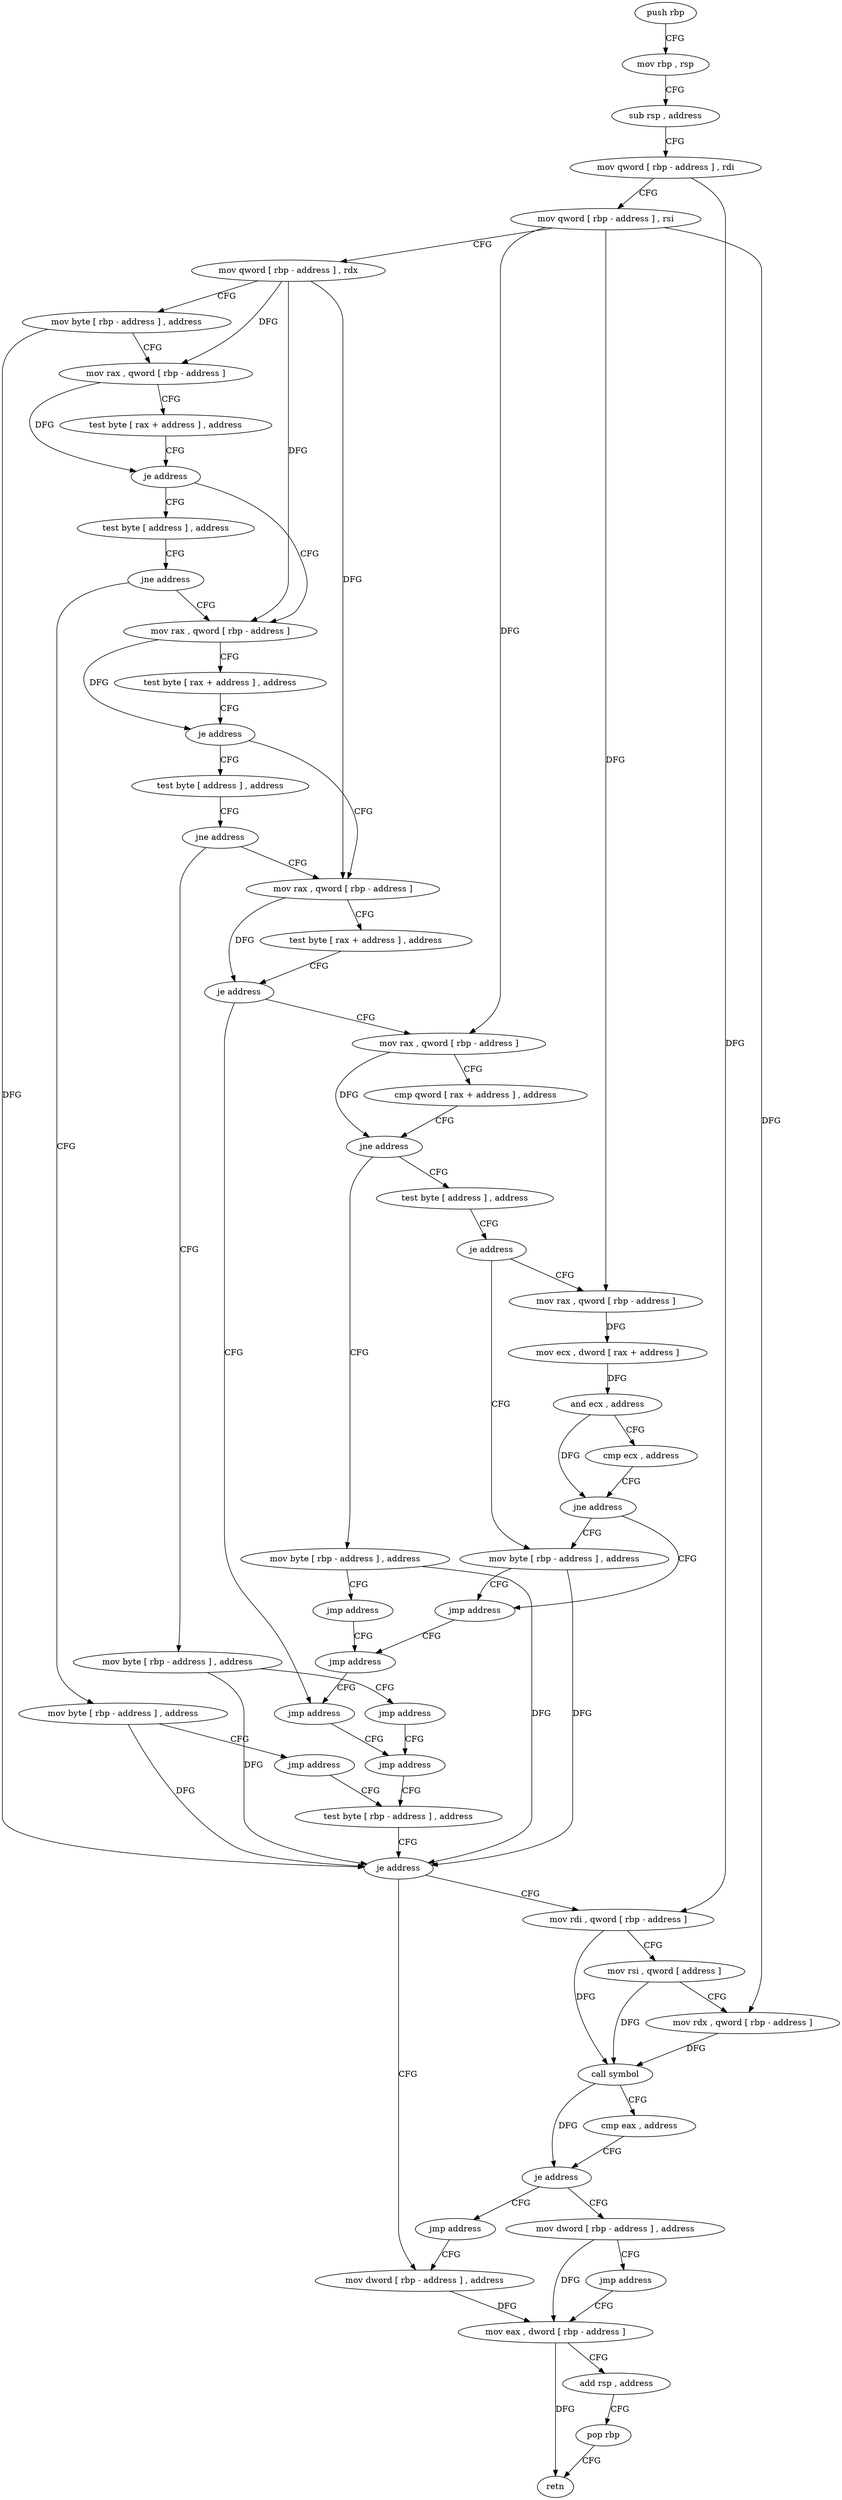 digraph "func" {
"4248896" [label = "push rbp" ]
"4248897" [label = "mov rbp , rsp" ]
"4248900" [label = "sub rsp , address" ]
"4248904" [label = "mov qword [ rbp - address ] , rdi" ]
"4248908" [label = "mov qword [ rbp - address ] , rsi" ]
"4248912" [label = "mov qword [ rbp - address ] , rdx" ]
"4248916" [label = "mov byte [ rbp - address ] , address" ]
"4248920" [label = "mov rax , qword [ rbp - address ]" ]
"4248924" [label = "test byte [ rax + address ] , address" ]
"4248928" [label = "je address" ]
"4248957" [label = "mov rax , qword [ rbp - address ]" ]
"4248934" [label = "test byte [ address ] , address" ]
"4248961" [label = "test byte [ rax + address ] , address" ]
"4248965" [label = "je address" ]
"4248994" [label = "mov rax , qword [ rbp - address ]" ]
"4248971" [label = "test byte [ address ] , address" ]
"4248942" [label = "jne address" ]
"4248948" [label = "mov byte [ rbp - address ] , address" ]
"4248998" [label = "test byte [ rax + address ] , address" ]
"4249002" [label = "je address" ]
"4249085" [label = "jmp address" ]
"4249008" [label = "mov rax , qword [ rbp - address ]" ]
"4248979" [label = "jne address" ]
"4248985" [label = "mov byte [ rbp - address ] , address" ]
"4248952" [label = "jmp address" ]
"4249095" [label = "test byte [ rbp - address ] , address" ]
"4249090" [label = "jmp address" ]
"4249012" [label = "cmp qword [ rax + address ] , address" ]
"4249017" [label = "jne address" ]
"4249032" [label = "test byte [ address ] , address" ]
"4249023" [label = "mov byte [ rbp - address ] , address" ]
"4248989" [label = "jmp address" ]
"4249099" [label = "je address" ]
"4249152" [label = "mov dword [ rbp - address ] , address" ]
"4249105" [label = "mov rdi , qword [ rbp - address ]" ]
"4249040" [label = "je address" ]
"4249071" [label = "mov byte [ rbp - address ] , address" ]
"4249046" [label = "mov rax , qword [ rbp - address ]" ]
"4249027" [label = "jmp address" ]
"4249080" [label = "jmp address" ]
"4249159" [label = "mov eax , dword [ rbp - address ]" ]
"4249109" [label = "mov rsi , qword [ address ]" ]
"4249117" [label = "mov rdx , qword [ rbp - address ]" ]
"4249121" [label = "call symbol" ]
"4249126" [label = "cmp eax , address" ]
"4249129" [label = "je address" ]
"4249147" [label = "jmp address" ]
"4249135" [label = "mov dword [ rbp - address ] , address" ]
"4249075" [label = "jmp address" ]
"4249050" [label = "mov ecx , dword [ rax + address ]" ]
"4249053" [label = "and ecx , address" ]
"4249059" [label = "cmp ecx , address" ]
"4249065" [label = "jne address" ]
"4249142" [label = "jmp address" ]
"4249162" [label = "add rsp , address" ]
"4249166" [label = "pop rbp" ]
"4249167" [label = "retn" ]
"4248896" -> "4248897" [ label = "CFG" ]
"4248897" -> "4248900" [ label = "CFG" ]
"4248900" -> "4248904" [ label = "CFG" ]
"4248904" -> "4248908" [ label = "CFG" ]
"4248904" -> "4249105" [ label = "DFG" ]
"4248908" -> "4248912" [ label = "CFG" ]
"4248908" -> "4249008" [ label = "DFG" ]
"4248908" -> "4249117" [ label = "DFG" ]
"4248908" -> "4249046" [ label = "DFG" ]
"4248912" -> "4248916" [ label = "CFG" ]
"4248912" -> "4248920" [ label = "DFG" ]
"4248912" -> "4248957" [ label = "DFG" ]
"4248912" -> "4248994" [ label = "DFG" ]
"4248916" -> "4248920" [ label = "CFG" ]
"4248916" -> "4249099" [ label = "DFG" ]
"4248920" -> "4248924" [ label = "CFG" ]
"4248920" -> "4248928" [ label = "DFG" ]
"4248924" -> "4248928" [ label = "CFG" ]
"4248928" -> "4248957" [ label = "CFG" ]
"4248928" -> "4248934" [ label = "CFG" ]
"4248957" -> "4248961" [ label = "CFG" ]
"4248957" -> "4248965" [ label = "DFG" ]
"4248934" -> "4248942" [ label = "CFG" ]
"4248961" -> "4248965" [ label = "CFG" ]
"4248965" -> "4248994" [ label = "CFG" ]
"4248965" -> "4248971" [ label = "CFG" ]
"4248994" -> "4248998" [ label = "CFG" ]
"4248994" -> "4249002" [ label = "DFG" ]
"4248971" -> "4248979" [ label = "CFG" ]
"4248942" -> "4248957" [ label = "CFG" ]
"4248942" -> "4248948" [ label = "CFG" ]
"4248948" -> "4248952" [ label = "CFG" ]
"4248948" -> "4249099" [ label = "DFG" ]
"4248998" -> "4249002" [ label = "CFG" ]
"4249002" -> "4249085" [ label = "CFG" ]
"4249002" -> "4249008" [ label = "CFG" ]
"4249085" -> "4249090" [ label = "CFG" ]
"4249008" -> "4249012" [ label = "CFG" ]
"4249008" -> "4249017" [ label = "DFG" ]
"4248979" -> "4248994" [ label = "CFG" ]
"4248979" -> "4248985" [ label = "CFG" ]
"4248985" -> "4248989" [ label = "CFG" ]
"4248985" -> "4249099" [ label = "DFG" ]
"4248952" -> "4249095" [ label = "CFG" ]
"4249095" -> "4249099" [ label = "CFG" ]
"4249090" -> "4249095" [ label = "CFG" ]
"4249012" -> "4249017" [ label = "CFG" ]
"4249017" -> "4249032" [ label = "CFG" ]
"4249017" -> "4249023" [ label = "CFG" ]
"4249032" -> "4249040" [ label = "CFG" ]
"4249023" -> "4249027" [ label = "CFG" ]
"4249023" -> "4249099" [ label = "DFG" ]
"4248989" -> "4249090" [ label = "CFG" ]
"4249099" -> "4249152" [ label = "CFG" ]
"4249099" -> "4249105" [ label = "CFG" ]
"4249152" -> "4249159" [ label = "DFG" ]
"4249105" -> "4249109" [ label = "CFG" ]
"4249105" -> "4249121" [ label = "DFG" ]
"4249040" -> "4249071" [ label = "CFG" ]
"4249040" -> "4249046" [ label = "CFG" ]
"4249071" -> "4249075" [ label = "CFG" ]
"4249071" -> "4249099" [ label = "DFG" ]
"4249046" -> "4249050" [ label = "DFG" ]
"4249027" -> "4249080" [ label = "CFG" ]
"4249080" -> "4249085" [ label = "CFG" ]
"4249159" -> "4249162" [ label = "CFG" ]
"4249159" -> "4249167" [ label = "DFG" ]
"4249109" -> "4249117" [ label = "CFG" ]
"4249109" -> "4249121" [ label = "DFG" ]
"4249117" -> "4249121" [ label = "DFG" ]
"4249121" -> "4249126" [ label = "CFG" ]
"4249121" -> "4249129" [ label = "DFG" ]
"4249126" -> "4249129" [ label = "CFG" ]
"4249129" -> "4249147" [ label = "CFG" ]
"4249129" -> "4249135" [ label = "CFG" ]
"4249147" -> "4249152" [ label = "CFG" ]
"4249135" -> "4249142" [ label = "CFG" ]
"4249135" -> "4249159" [ label = "DFG" ]
"4249075" -> "4249080" [ label = "CFG" ]
"4249050" -> "4249053" [ label = "DFG" ]
"4249053" -> "4249059" [ label = "CFG" ]
"4249053" -> "4249065" [ label = "DFG" ]
"4249059" -> "4249065" [ label = "CFG" ]
"4249065" -> "4249075" [ label = "CFG" ]
"4249065" -> "4249071" [ label = "CFG" ]
"4249142" -> "4249159" [ label = "CFG" ]
"4249162" -> "4249166" [ label = "CFG" ]
"4249166" -> "4249167" [ label = "CFG" ]
}
